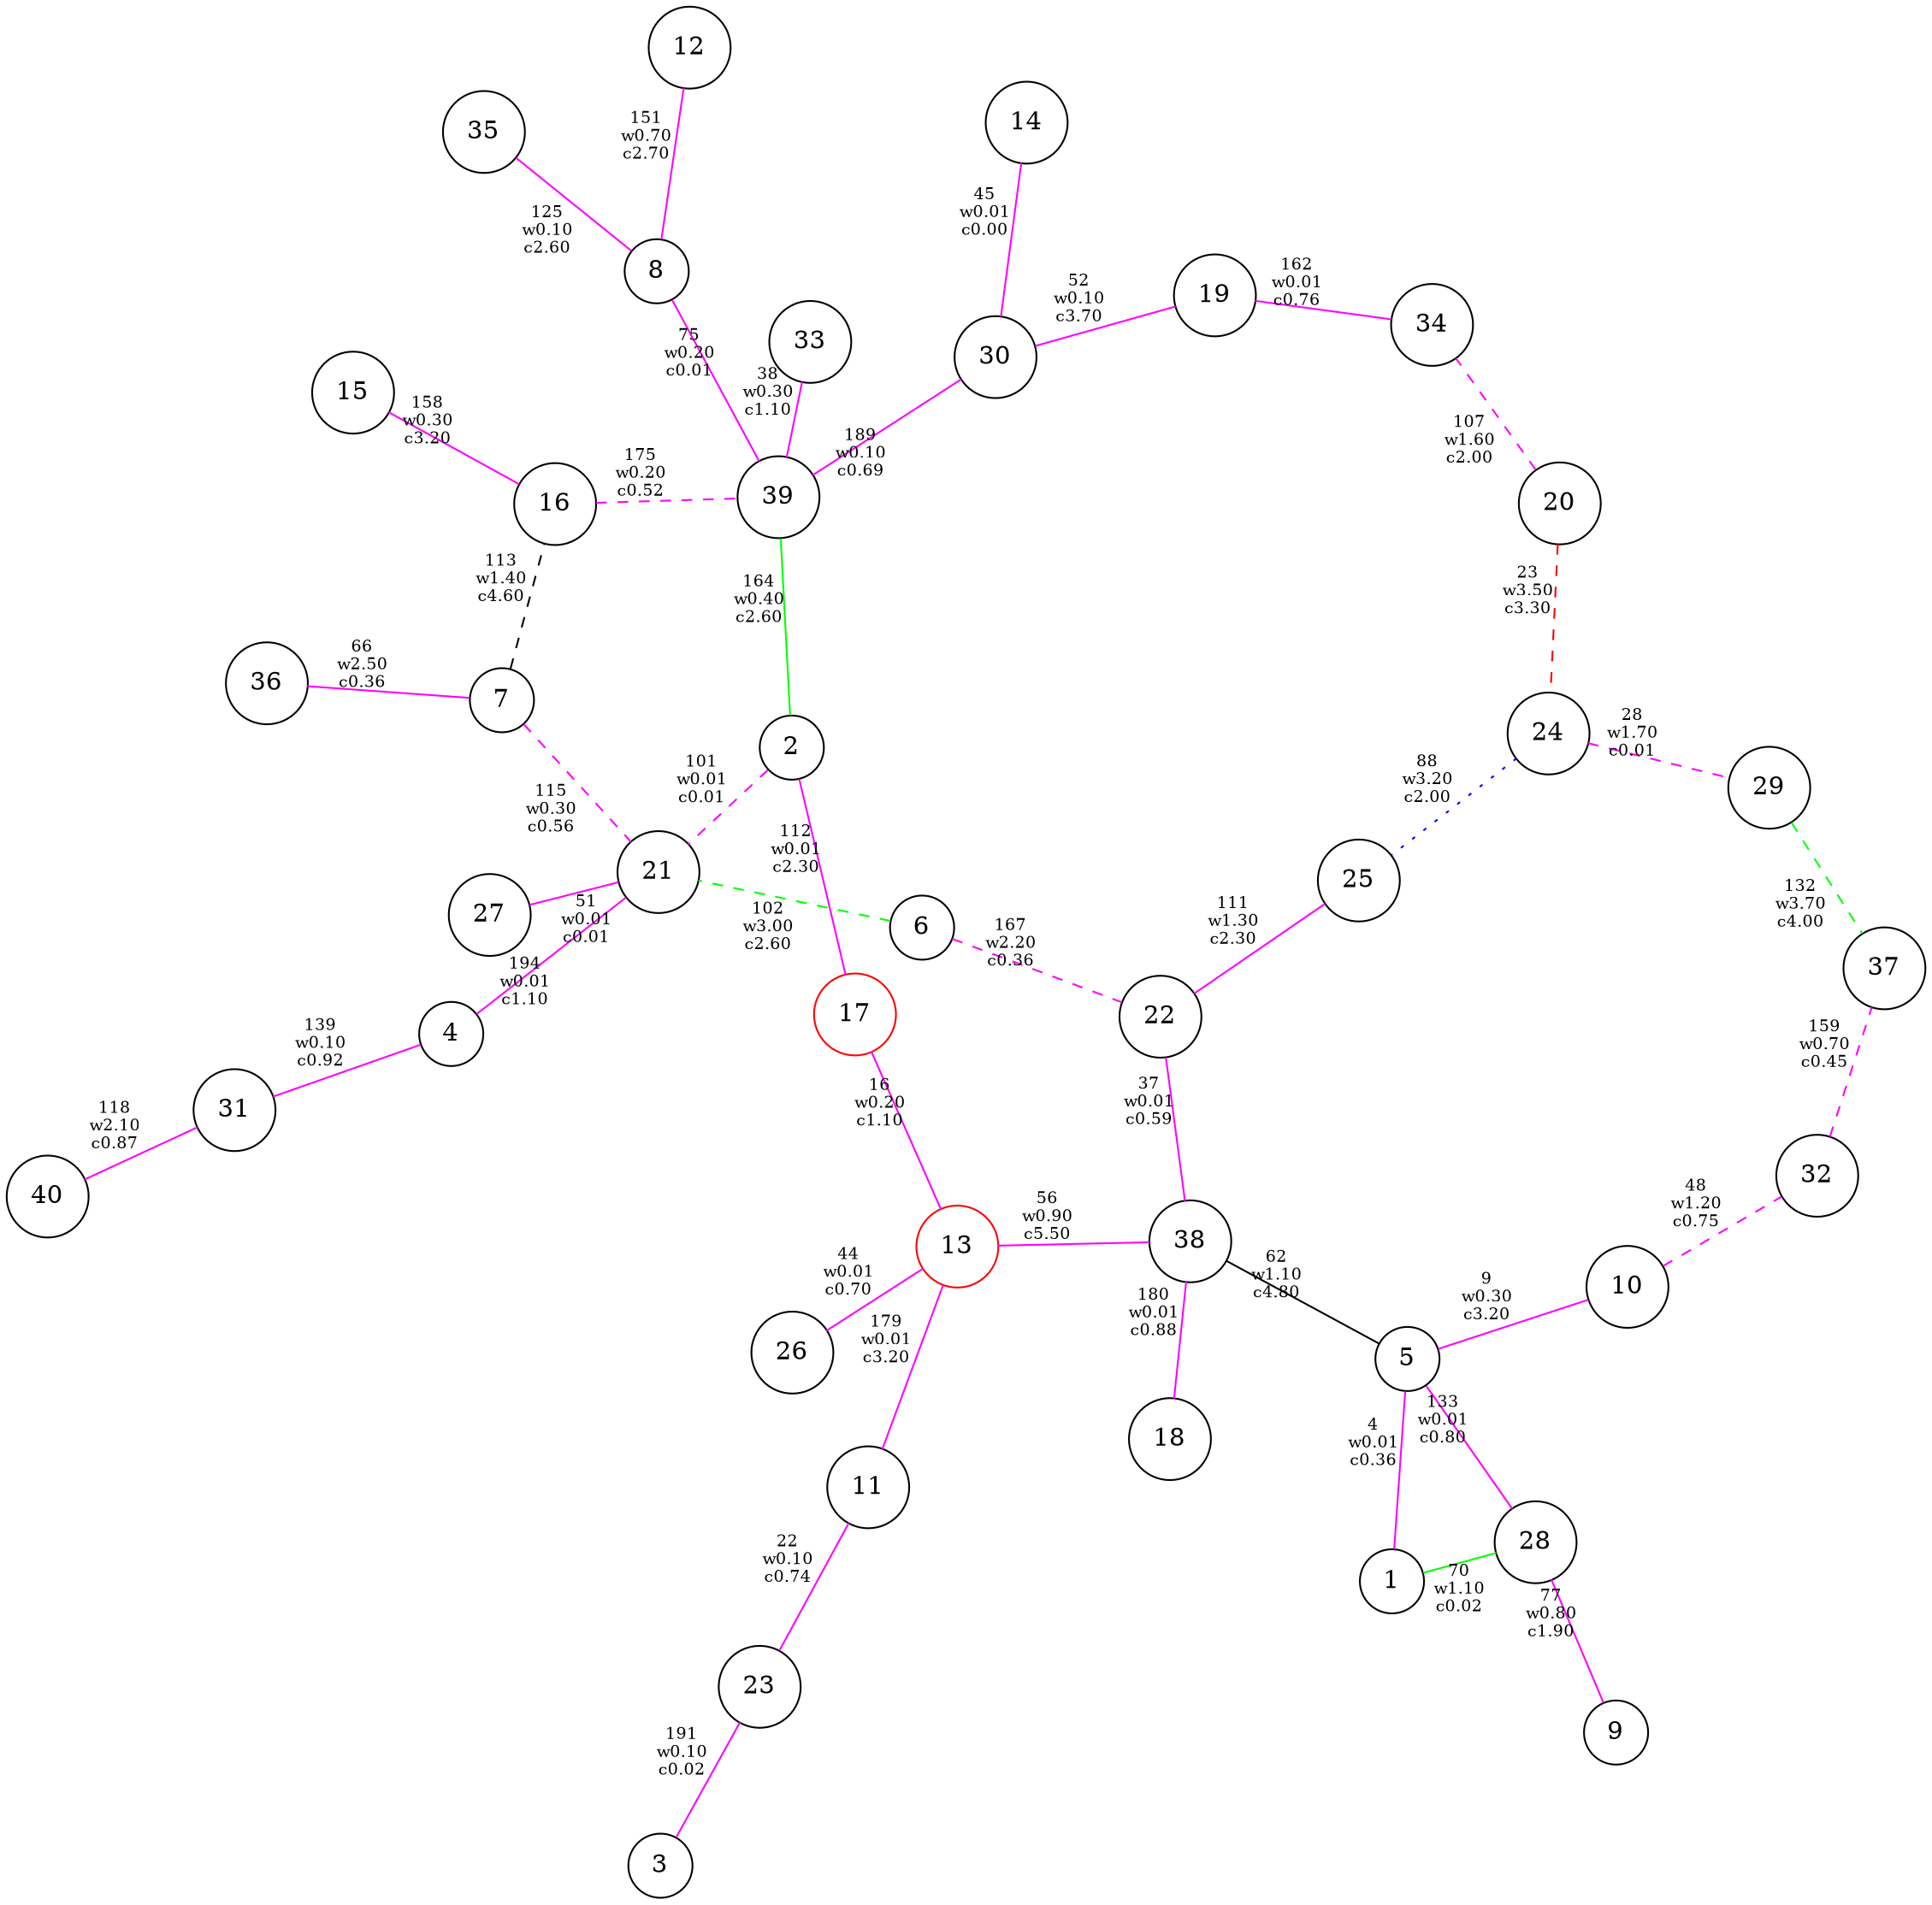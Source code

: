 strict graph {
	graph [layout=neato,overlap=scale,mode=KK,Damping=.95];
	node [label="\N"];
	graph [bb="0,0,783.91,901.2"];
1 [ label = "1", shape=circle , color = "black" ];
2 [ label = "2", shape=circle , color = "black" ];
3 [ label = "3", shape=circle , color = "black" ];
4 [ label = "4", shape=circle , color = "black" ];
5 [ label = "5", shape=circle , color = "black" ];
6 [ label = "6", shape=circle , color = "black" ];
7 [ label = "7", shape=circle , color = "black" ];
8 [ label = "8", shape=circle , color = "black" ];
9 [ label = "9", shape=circle , color = "black" ];
10 [ label = "10", shape=circle , color = "black" ];
11 [ label = "11", shape=circle , color = "black" ];
12 [ label = "12", shape=circle , color = "black" ];
13 [ label = "13", shape=circle , color = "#ff0000" ];
14 [ label = "14", shape=circle , color = "black" ];
15 [ label = "15", shape=circle , color = "black" ];
16 [ label = "16", shape=circle , color = "black" ];
17 [ label = "17", shape=circle , color = "#ff0000" ];
18 [ label = "18", shape=circle , color = "black" ];
19 [ label = "19", shape=circle , color = "black" ];
20 [ label = "20", shape=circle , color = "black" ];
21 [ label = "21", shape=circle , color = "black" ];
22 [ label = "22", shape=circle , color = "black" ];
23 [ label = "23", shape=circle , color = "black" ];
24 [ label = "24", shape=circle , color = "black" ];
25 [ label = "25", shape=circle , color = "black" ];
26 [ label = "26", shape=circle , color = "black" ];
27 [ label = "27", shape=circle , color = "black" ];
28 [ label = "28", shape=circle , color = "black" ];
29 [ label = "29", shape=circle , color = "black" ];
30 [ label = "30", shape=circle , color = "black" ];
31 [ label = "31", shape=circle , color = "black" ];
32 [ label = "32", shape=circle , color = "black" ];
33 [ label = "33", shape=circle , color = "black" ];
34 [ label = "34", shape=circle , color = "black" ];
35 [ label = "35", shape=circle , color = "black" ];
36 [ label = "36", shape=circle , color = "black" ];
37 [ label = "37", shape=circle , color = "black" ];
38 [ label = "38", shape=circle , color = "black" ];
39 [ label = "39", shape=circle , color = "black" ];
40 [ label = "40", shape=circle , color = "black" ];
5 -- 38 [ label = "62\nw1.10\nc4.80", fontsize=9, color="black" , style=solid ];
7 -- 16 [ label = "113\nw1.40\nc4.60", fontsize=9, color="black" , style=dashed ];
1 -- 5 [ label = "4\nw0.01\nc0.36", fontsize=9, color="#ff00ff" , style=solid ];
11 -- 23 [ label = "22\nw0.10\nc0.74", fontsize=9, color="#ff00ff" , style=solid ];
22 -- 38 [ label = "37\nw0.01\nc0.59", fontsize=9, color="#ff00ff" , style=solid ];
13 -- 26 [ label = "44\nw0.01\nc0.70", fontsize=9, color="#ff00ff" , style=solid ];
14 -- 30 [ label = "45\nw0.01\nc0.00", fontsize=9, color="#ff00ff" , style=solid ];
21 -- 27 [ label = "51\nw0.01\nc0.01", fontsize=9, color="#ff00ff" , style=solid ];
19 -- 30 [ label = "52\nw0.10\nc3.70", fontsize=9, color="#ff00ff" , style=solid ];
8 -- 39 [ label = "75\nw0.20\nc0.01", fontsize=9, color="#ff00ff" , style=solid ];
2 -- 17 [ label = "112\nw0.01\nc2.30", fontsize=9, color="#ff00ff" , style=solid ];
8 -- 35 [ label = "125\nw0.10\nc2.60", fontsize=9, color="#ff00ff" , style=solid ];
5 -- 28 [ label = "133\nw0.01\nc0.80", fontsize=9, color="#ff00ff" , style=solid ];
4 -- 31 [ label = "139\nw0.10\nc0.92", fontsize=9, color="#ff00ff" , style=solid ];
19 -- 34 [ label = "162\nw0.01\nc0.76", fontsize=9, color="#ff00ff" , style=solid ];
11 -- 13 [ label = "179\nw0.01\nc3.20", fontsize=9, color="#ff00ff" , style=solid ];
18 -- 38 [ label = "180\nw0.01\nc0.88", fontsize=9, color="#ff00ff" , style=solid ];
30 -- 39 [ label = "189\nw0.10\nc0.69", fontsize=9, color="#ff00ff" , style=solid ];
3 -- 23 [ label = "191\nw0.10\nc0.02", fontsize=9, color="#ff00ff" , style=solid ];
4 -- 21 [ label = "194\nw0.01\nc1.10", fontsize=9, color="#ff00ff" , style=solid ];
16 -- 39 [ label = "175\nw0.20\nc0.52", fontsize=9, color="#ff00ff" , style=dashed ];
2 -- 21 [ label = "101\nw0.01\nc0.01", fontsize=9, color="#ff00ff" , style=dashed ];
24 -- 25 [ label = "88\nw3.20\nc2.00", fontsize=9, color="#0000ff" , style=dotted ];
5 -- 10 [ label = "9\nw0.30\nc3.20", fontsize=9, color="#ff00ff" , style=solid ];
13 -- 17 [ label = "16\nw0.20\nc1.10", fontsize=9, color="#ff00ff" , style=solid ];
33 -- 39 [ label = "38\nw0.30\nc1.10", fontsize=9, color="#ff00ff" , style=solid ];
13 -- 38 [ label = "56\nw0.90\nc5.50", fontsize=9, color="#ff00ff" , style=solid ];
7 -- 36 [ label = "66\nw2.50\nc0.36", fontsize=9, color="#ff00ff" , style=solid ];
1 -- 28 [ label = "70\nw1.10\nc0.02", fontsize=9, color="#00ff00" , style=solid ];
9 -- 28 [ label = "77\nw0.80\nc1.90", fontsize=9, color="#ff00ff" , style=solid ];
22 -- 25 [ label = "111\nw1.30\nc2.30", fontsize=9, color="#ff00ff" , style=solid ];
31 -- 40 [ label = "118\nw2.10\nc0.87", fontsize=9, color="#ff00ff" , style=solid ];
8 -- 12 [ label = "151\nw0.70\nc2.70", fontsize=9, color="#ff00ff" , style=solid ];
15 -- 16 [ label = "158\nw0.30\nc3.20", fontsize=9, color="#ff00ff" , style=solid ];
2 -- 39 [ label = "164\nw0.40\nc2.60", fontsize=9, color="#00ff00" , style=solid ];
29 -- 37 [ label = "132\nw3.70\nc4.00", fontsize=9, color="#00ff00" , style=dashed ];
20 -- 24 [ label = "23\nw3.50\nc3.30", fontsize=9, color="#ff0000" , style=dashed ];
6 -- 21 [ label = "102\nw3.00\nc2.60", fontsize=9, color="#00ff00" , style=dashed ];
6 -- 22 [ label = "167\nw2.20\nc0.36", fontsize=9, color="#ff00ff" , style=dashed ];
24 -- 29 [ label = "28\nw1.70\nc0.01", fontsize=9, color="#ff00ff" , style=dashed ];
20 -- 34 [ label = "107\nw1.60\nc2.00", fontsize=9, color="#ff00ff" , style=dashed ];
10 -- 32 [ label = "48\nw1.20\nc0.75", fontsize=9, color="#ff00ff" , style=dashed ];
32 -- 37 [ label = "159\nw0.70\nc0.45", fontsize=9, color="#ff00ff" , style=dashed ];
7 -- 21 [ label = "115\nw0.30\nc0.56", fontsize=9, color="#ff00ff" , style=dashed ];
}
